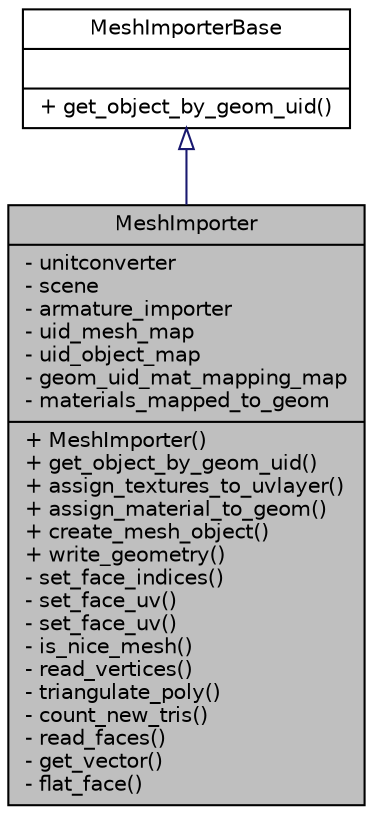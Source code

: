 digraph G
{
  edge [fontname="Helvetica",fontsize="10",labelfontname="Helvetica",labelfontsize="10"];
  node [fontname="Helvetica",fontsize="10",shape=record];
  Node1 [label="{MeshImporter\n|- unitconverter\l- scene\l- armature_importer\l- uid_mesh_map\l- uid_object_map\l- geom_uid_mat_mapping_map\l- materials_mapped_to_geom\l|+ MeshImporter()\l+ get_object_by_geom_uid()\l+ assign_textures_to_uvlayer()\l+ assign_material_to_geom()\l+ create_mesh_object()\l+ write_geometry()\l- set_face_indices()\l- set_face_uv()\l- set_face_uv()\l- is_nice_mesh()\l- read_vertices()\l- triangulate_poly()\l- count_new_tris()\l- read_faces()\l- get_vector()\l- flat_face()\l}",height=0.2,width=0.4,color="black", fillcolor="grey75", style="filled" fontcolor="black"];
  Node2 -> Node1 [dir=back,color="midnightblue",fontsize="10",style="solid",arrowtail="empty",fontname="Helvetica"];
  Node2 [label="{MeshImporterBase\n||+ get_object_by_geom_uid()\l}",height=0.2,width=0.4,color="black", fillcolor="white", style="filled",URL="$dc/de7/classMeshImporterBase.html"];
}
